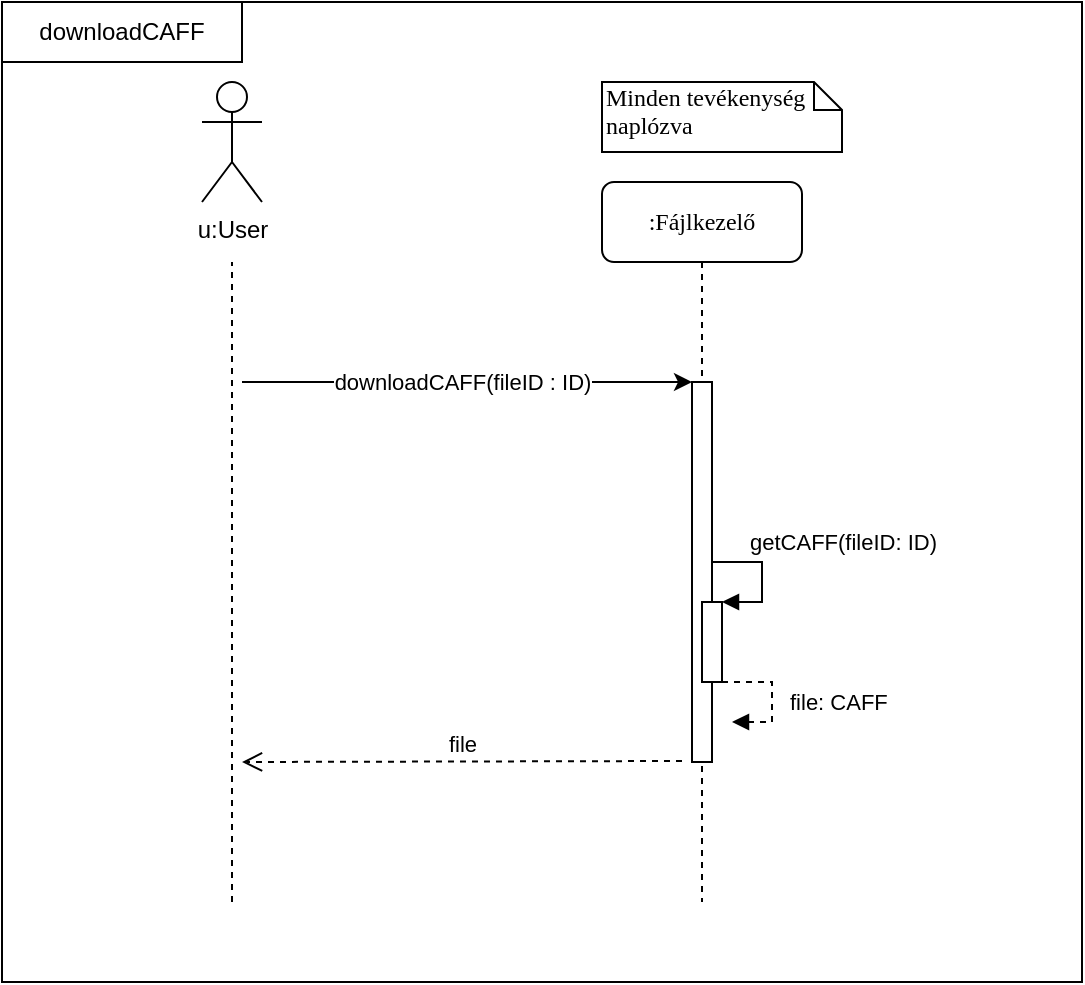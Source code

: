 <mxfile version="13.7.9" type="google"><diagram name="Page-1" id="13e1069c-82ec-6db2-03f1-153e76fe0fe0"><mxGraphModel dx="2455" dy="1596" grid="1" gridSize="10" guides="1" tooltips="1" connect="1" arrows="1" fold="1" page="1" pageScale="1" pageWidth="1100" pageHeight="850" background="#ffffff" math="0" shadow="0"><root><mxCell id="0"/><mxCell id="1" parent="0"/><mxCell id="uNi_iDNsdmq6BXcIlTpL-53" value="" style="rounded=0;whiteSpace=wrap;html=1;fillColor=none;" parent="1" vertex="1"><mxGeometry x="-200" y="-10" width="540" height="490" as="geometry"/></mxCell><mxCell id="7baba1c4bc27f4b0-8" value=":Fájlkezelő" style="shape=umlLifeline;perimeter=lifelinePerimeter;whiteSpace=wrap;html=1;container=1;collapsible=0;recursiveResize=0;outlineConnect=0;rounded=1;shadow=0;comic=0;labelBackgroundColor=none;strokeWidth=1;fontFamily=Verdana;fontSize=12;align=center;" parent="1" vertex="1"><mxGeometry x="100" y="80" width="100" height="360" as="geometry"/></mxCell><mxCell id="7baba1c4bc27f4b0-9" value="" style="html=1;points=[];perimeter=orthogonalPerimeter;rounded=0;shadow=0;comic=0;labelBackgroundColor=none;strokeWidth=1;fontFamily=Verdana;fontSize=12;align=center;" parent="7baba1c4bc27f4b0-8" vertex="1"><mxGeometry x="45" y="100" width="10" height="190" as="geometry"/></mxCell><mxCell id="7baba1c4bc27f4b0-40" value="Minden tevékenység naplózva" style="shape=note;whiteSpace=wrap;html=1;size=14;verticalAlign=top;align=left;spacingTop=-6;rounded=0;shadow=0;comic=0;labelBackgroundColor=none;strokeWidth=1;fontFamily=Verdana;fontSize=12" parent="1" vertex="1"><mxGeometry x="100" y="30" width="120" height="35" as="geometry"/></mxCell><mxCell id="uNi_iDNsdmq6BXcIlTpL-1" value="u:User" style="shape=umlActor;verticalLabelPosition=bottom;verticalAlign=top;html=1;outlineConnect=0;" parent="1" vertex="1"><mxGeometry x="-100" y="30" width="30" height="60" as="geometry"/></mxCell><mxCell id="uNi_iDNsdmq6BXcIlTpL-11" value="downloadCAFF(fileID : ID)" style="endArrow=classic;html=1;" parent="1" edge="1"><mxGeometry x="-0.022" width="50" height="50" relative="1" as="geometry"><mxPoint x="-80" y="180" as="sourcePoint"/><mxPoint x="145" y="180" as="targetPoint"/><mxPoint as="offset"/></mxGeometry></mxCell><mxCell id="uNi_iDNsdmq6BXcIlTpL-13" value="" style="endArrow=none;dashed=1;html=1;" parent="1" edge="1"><mxGeometry width="50" height="50" relative="1" as="geometry"><mxPoint x="-85" y="440" as="sourcePoint"/><mxPoint x="-85" y="120" as="targetPoint"/></mxGeometry></mxCell><mxCell id="uNi_iDNsdmq6BXcIlTpL-21" value="" style="html=1;points=[];perimeter=orthogonalPerimeter;" parent="1" vertex="1"><mxGeometry x="150" y="290" width="10" height="40" as="geometry"/></mxCell><mxCell id="uNi_iDNsdmq6BXcIlTpL-22" value="getCAFF(fileID: ID)" style="edgeStyle=orthogonalEdgeStyle;html=1;align=left;spacingLeft=2;endArrow=block;rounded=0;entryX=1;entryY=0;" parent="1" target="uNi_iDNsdmq6BXcIlTpL-21" edge="1"><mxGeometry x="-0.538" y="10" relative="1" as="geometry"><mxPoint x="155" y="270" as="sourcePoint"/><Array as="points"><mxPoint x="180" y="270"/></Array><mxPoint as="offset"/></mxGeometry></mxCell><mxCell id="uNi_iDNsdmq6BXcIlTpL-28" value="file: CAFF" style="edgeStyle=orthogonalEdgeStyle;html=1;align=left;spacingLeft=2;endArrow=block;rounded=0;entryX=1;entryY=0;dashed=1;" parent="1" edge="1"><mxGeometry x="0.077" y="5" relative="1" as="geometry"><mxPoint x="160" y="330" as="sourcePoint"/><Array as="points"><mxPoint x="185" y="330"/></Array><mxPoint x="165" y="350" as="targetPoint"/><mxPoint as="offset"/></mxGeometry></mxCell><mxCell id="uNi_iDNsdmq6BXcIlTpL-29" value="file" style="html=1;verticalAlign=bottom;endArrow=open;dashed=1;endSize=8;" parent="1" edge="1"><mxGeometry relative="1" as="geometry"><mxPoint x="140" y="369.5" as="sourcePoint"/><mxPoint x="-80" y="370" as="targetPoint"/></mxGeometry></mxCell><mxCell id="uNi_iDNsdmq6BXcIlTpL-54" value="downloadCAFF" style="rounded=0;whiteSpace=wrap;html=1;fillColor=none;" parent="1" vertex="1"><mxGeometry x="-200" y="-10" width="120" height="30" as="geometry"/></mxCell></root></mxGraphModel></diagram></mxfile>